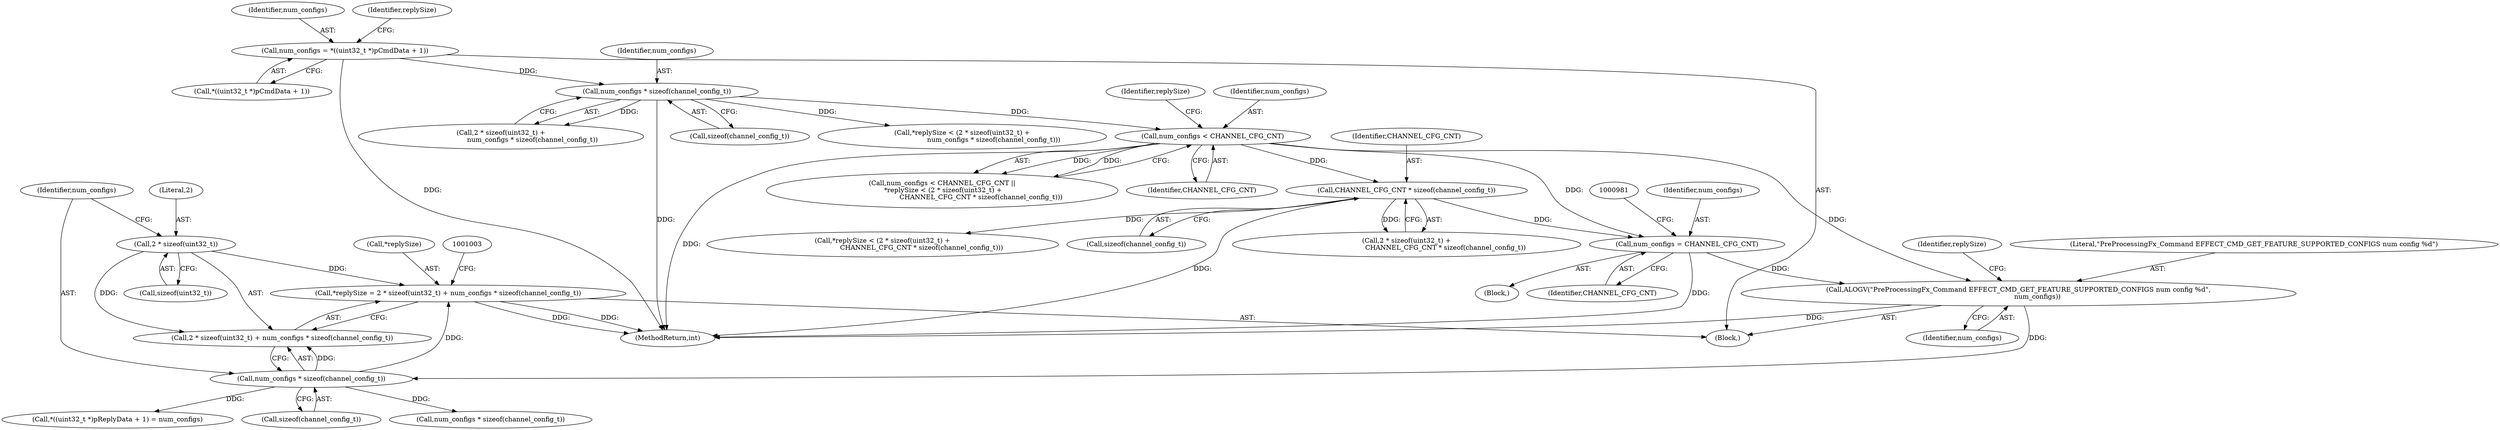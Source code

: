 digraph "0_Android_aeea52da00d210587fb3ed895de3d5f2e0264c88_9@API" {
"1000987" [label="(Call,*replySize = 2 * sizeof(uint32_t) + num_configs * sizeof(channel_config_t))"];
"1000991" [label="(Call,2 * sizeof(uint32_t))"];
"1000995" [label="(Call,num_configs * sizeof(channel_config_t))"];
"1000984" [label="(Call,ALOGV(\"PreProcessingFx_Command EFFECT_CMD_GET_FEATURE_SUPPORTED_CONFIGS num config %d\",\n                  num_configs))"];
"1000950" [label="(Call,num_configs < CHANNEL_CFG_CNT)"];
"1000928" [label="(Call,num_configs * sizeof(channel_config_t))"];
"1000911" [label="(Call,num_configs = *((uint32_t *)pCmdData + 1))"];
"1000975" [label="(Call,num_configs = CHANNEL_CFG_CNT)"];
"1000961" [label="(Call,CHANNEL_CFG_CNT * sizeof(channel_config_t))"];
"1000949" [label="(Call,num_configs < CHANNEL_CFG_CNT ||\n *replySize < (2 * sizeof(uint32_t) +\n                                     CHANNEL_CFG_CNT * sizeof(channel_config_t)))"];
"1000974" [label="(Block,)"];
"1000953" [label="(Call,*replySize < (2 * sizeof(uint32_t) +\n                                     CHANNEL_CFG_CNT * sizeof(channel_config_t)))"];
"1000912" [label="(Identifier,num_configs)"];
"1000991" [label="(Call,2 * sizeof(uint32_t))"];
"1000999" [label="(Call,*((uint32_t *)pReplyData + 1) = num_configs)"];
"1000911" [label="(Call,num_configs = *((uint32_t *)pCmdData + 1))"];
"1000976" [label="(Identifier,num_configs)"];
"1000961" [label="(Call,CHANNEL_CFG_CNT * sizeof(channel_config_t))"];
"1000913" [label="(Call,*((uint32_t *)pCmdData + 1))"];
"1000984" [label="(Call,ALOGV(\"PreProcessingFx_Command EFFECT_CMD_GET_FEATURE_SUPPORTED_CONFIGS num config %d\",\n                  num_configs))"];
"1000923" [label="(Call,2 * sizeof(uint32_t) +\n                              num_configs * sizeof(channel_config_t))"];
"1000950" [label="(Call,num_configs < CHANNEL_CFG_CNT)"];
"1000986" [label="(Identifier,num_configs)"];
"1000990" [label="(Call,2 * sizeof(uint32_t) + num_configs * sizeof(channel_config_t))"];
"1000992" [label="(Literal,2)"];
"1000963" [label="(Call,sizeof(channel_config_t))"];
"1000922" [label="(Identifier,replySize)"];
"1000988" [label="(Call,*replySize)"];
"1000956" [label="(Call,2 * sizeof(uint32_t) +\n                                     CHANNEL_CFG_CNT * sizeof(channel_config_t))"];
"1000842" [label="(Block,)"];
"1000962" [label="(Identifier,CHANNEL_CFG_CNT)"];
"1000928" [label="(Call,num_configs * sizeof(channel_config_t))"];
"1000930" [label="(Call,sizeof(channel_config_t))"];
"1000951" [label="(Identifier,num_configs)"];
"1001295" [label="(MethodReturn,int)"];
"1000929" [label="(Identifier,num_configs)"];
"1000987" [label="(Call,*replySize = 2 * sizeof(uint32_t) + num_configs * sizeof(channel_config_t))"];
"1000952" [label="(Identifier,CHANNEL_CFG_CNT)"];
"1000985" [label="(Literal,\"PreProcessingFx_Command EFFECT_CMD_GET_FEATURE_SUPPORTED_CONFIGS num config %d\")"];
"1000977" [label="(Identifier,CHANNEL_CFG_CNT)"];
"1000997" [label="(Call,sizeof(channel_config_t))"];
"1000995" [label="(Call,num_configs * sizeof(channel_config_t))"];
"1000993" [label="(Call,sizeof(uint32_t))"];
"1000996" [label="(Identifier,num_configs)"];
"1000989" [label="(Identifier,replySize)"];
"1001015" [label="(Call,num_configs * sizeof(channel_config_t))"];
"1000975" [label="(Call,num_configs = CHANNEL_CFG_CNT)"];
"1000955" [label="(Identifier,replySize)"];
"1000920" [label="(Call,*replySize < (2 * sizeof(uint32_t) +\n                              num_configs * sizeof(channel_config_t)))"];
"1000987" -> "1000842"  [label="AST: "];
"1000987" -> "1000990"  [label="CFG: "];
"1000988" -> "1000987"  [label="AST: "];
"1000990" -> "1000987"  [label="AST: "];
"1001003" -> "1000987"  [label="CFG: "];
"1000987" -> "1001295"  [label="DDG: "];
"1000987" -> "1001295"  [label="DDG: "];
"1000991" -> "1000987"  [label="DDG: "];
"1000995" -> "1000987"  [label="DDG: "];
"1000991" -> "1000990"  [label="AST: "];
"1000991" -> "1000993"  [label="CFG: "];
"1000992" -> "1000991"  [label="AST: "];
"1000993" -> "1000991"  [label="AST: "];
"1000996" -> "1000991"  [label="CFG: "];
"1000991" -> "1000990"  [label="DDG: "];
"1000995" -> "1000990"  [label="AST: "];
"1000995" -> "1000997"  [label="CFG: "];
"1000996" -> "1000995"  [label="AST: "];
"1000997" -> "1000995"  [label="AST: "];
"1000990" -> "1000995"  [label="CFG: "];
"1000995" -> "1000990"  [label="DDG: "];
"1000984" -> "1000995"  [label="DDG: "];
"1000995" -> "1000999"  [label="DDG: "];
"1000995" -> "1001015"  [label="DDG: "];
"1000984" -> "1000842"  [label="AST: "];
"1000984" -> "1000986"  [label="CFG: "];
"1000985" -> "1000984"  [label="AST: "];
"1000986" -> "1000984"  [label="AST: "];
"1000989" -> "1000984"  [label="CFG: "];
"1000984" -> "1001295"  [label="DDG: "];
"1000950" -> "1000984"  [label="DDG: "];
"1000975" -> "1000984"  [label="DDG: "];
"1000950" -> "1000949"  [label="AST: "];
"1000950" -> "1000952"  [label="CFG: "];
"1000951" -> "1000950"  [label="AST: "];
"1000952" -> "1000950"  [label="AST: "];
"1000955" -> "1000950"  [label="CFG: "];
"1000949" -> "1000950"  [label="CFG: "];
"1000950" -> "1001295"  [label="DDG: "];
"1000950" -> "1000949"  [label="DDG: "];
"1000950" -> "1000949"  [label="DDG: "];
"1000928" -> "1000950"  [label="DDG: "];
"1000950" -> "1000961"  [label="DDG: "];
"1000950" -> "1000975"  [label="DDG: "];
"1000928" -> "1000923"  [label="AST: "];
"1000928" -> "1000930"  [label="CFG: "];
"1000929" -> "1000928"  [label="AST: "];
"1000930" -> "1000928"  [label="AST: "];
"1000923" -> "1000928"  [label="CFG: "];
"1000928" -> "1001295"  [label="DDG: "];
"1000928" -> "1000920"  [label="DDG: "];
"1000928" -> "1000923"  [label="DDG: "];
"1000911" -> "1000928"  [label="DDG: "];
"1000911" -> "1000842"  [label="AST: "];
"1000911" -> "1000913"  [label="CFG: "];
"1000912" -> "1000911"  [label="AST: "];
"1000913" -> "1000911"  [label="AST: "];
"1000922" -> "1000911"  [label="CFG: "];
"1000911" -> "1001295"  [label="DDG: "];
"1000975" -> "1000974"  [label="AST: "];
"1000975" -> "1000977"  [label="CFG: "];
"1000976" -> "1000975"  [label="AST: "];
"1000977" -> "1000975"  [label="AST: "];
"1000981" -> "1000975"  [label="CFG: "];
"1000975" -> "1001295"  [label="DDG: "];
"1000961" -> "1000975"  [label="DDG: "];
"1000961" -> "1000956"  [label="AST: "];
"1000961" -> "1000963"  [label="CFG: "];
"1000962" -> "1000961"  [label="AST: "];
"1000963" -> "1000961"  [label="AST: "];
"1000956" -> "1000961"  [label="CFG: "];
"1000961" -> "1001295"  [label="DDG: "];
"1000961" -> "1000953"  [label="DDG: "];
"1000961" -> "1000956"  [label="DDG: "];
}
